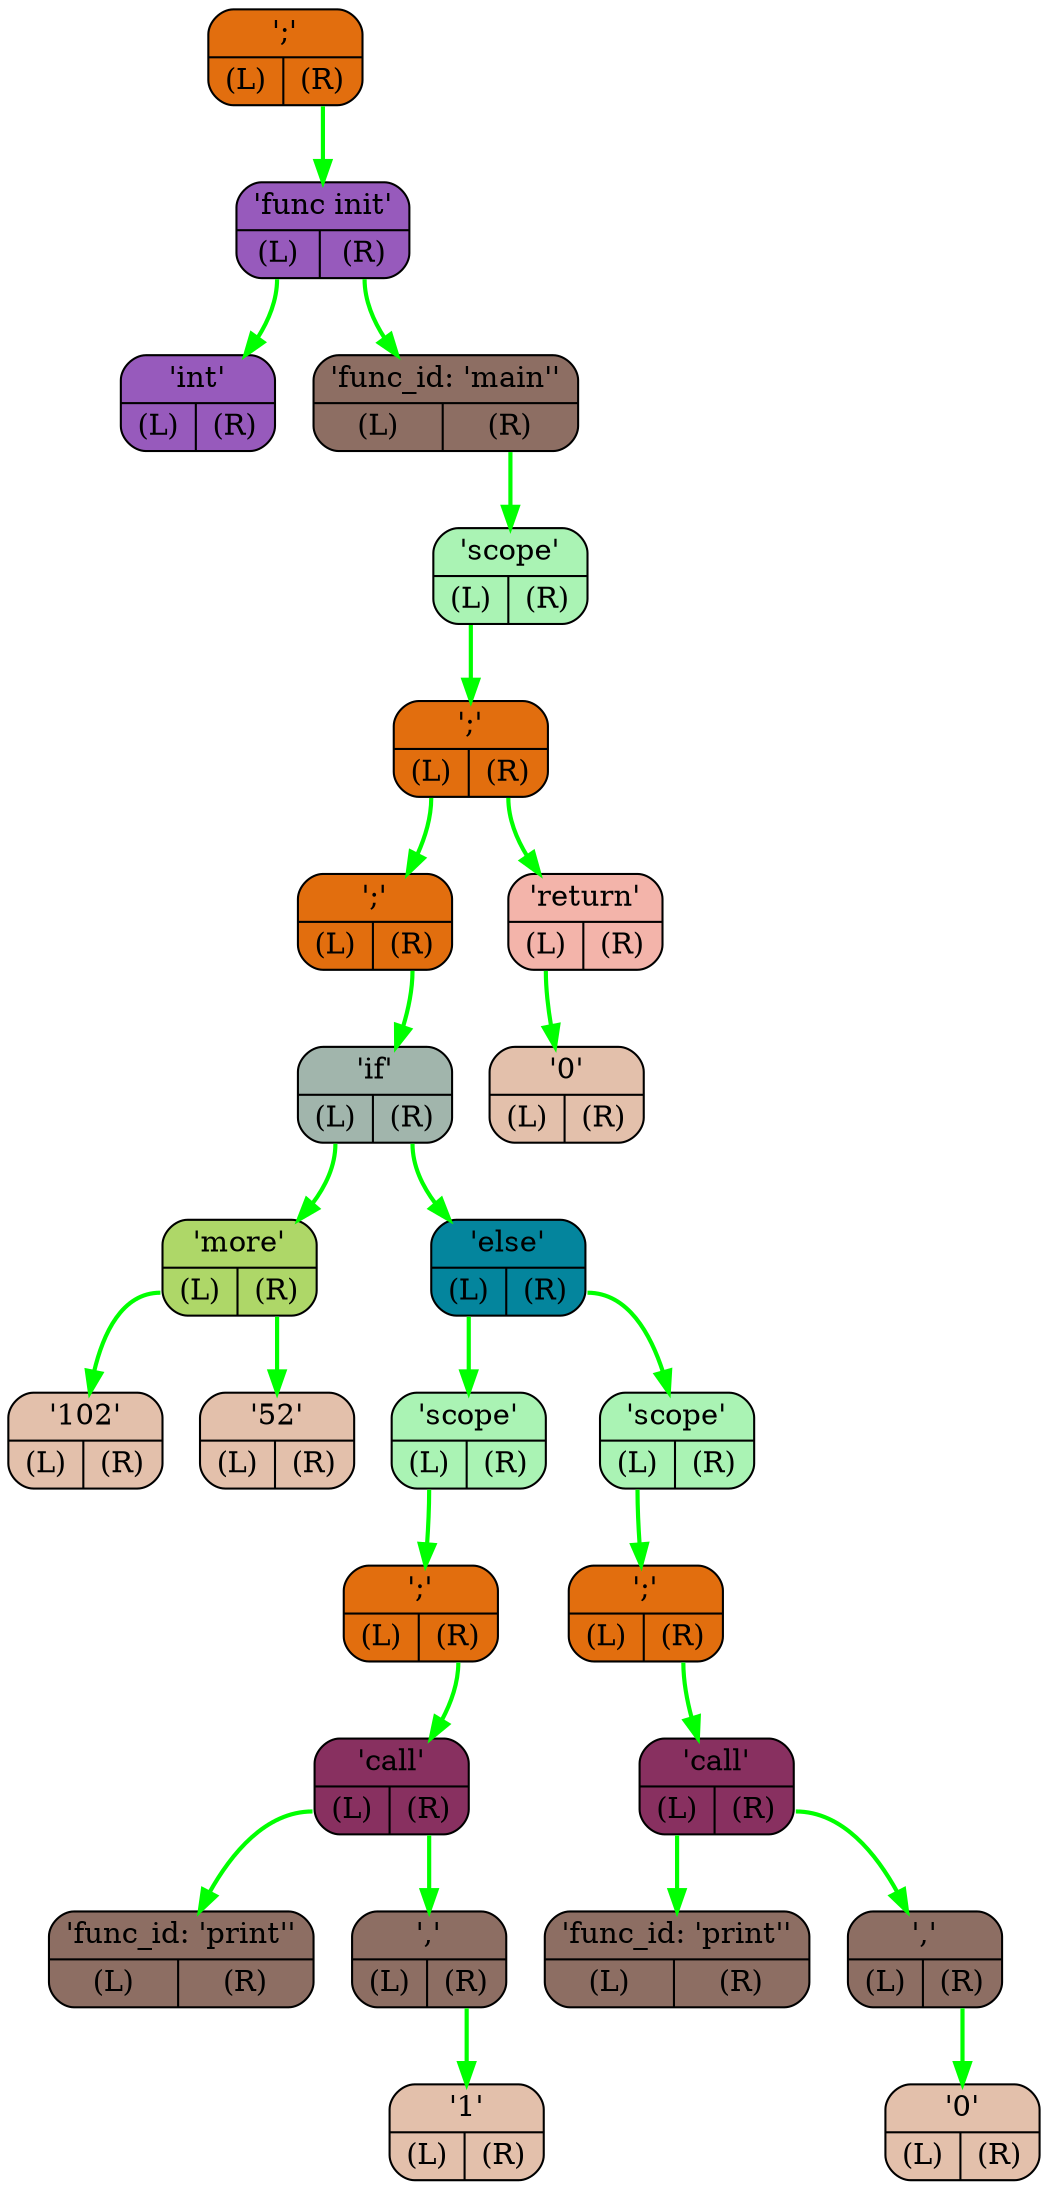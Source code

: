 digraph G{
    rankdir=TB;
    NODE0x7ffe70d49f98[shape="Mrecord",color="black",fillcolor="#e26e0e",style="filled",label="{';' | {<L> (L) | <R> (R)}}"]
    NODE0x7ffe70d49fc0[shape="Mrecord",color="black",fillcolor="#975abc",style="filled",label="{'func init' | {<L> (L) | <R> (R)}}"]
    NODE0x7ffe70d49fe8[shape="Mrecord",color="black",fillcolor="#975abc",style="filled",label="{'int' | {<L> (L) | <R> (R)}}"]
    NODE0x7ffe70d4a010[shape="Mrecord",color="black",fillcolor="#8d6e63",style="filled",label="{'func_id: 'main'' | {<L> (L) | <R> (R)}}"]
    NODE0x7ffe70d4a038[shape="Mrecord",color="black",fillcolor="#aaf3b4",style="filled",label="{'scope' | {<L> (L) | <R> (R)}}"]
    NODE0x7ffe70d4a060[shape="Mrecord",color="black",fillcolor="#e26e0e",style="filled",label="{';' | {<L> (L) | <R> (R)}}"]
    NODE0x7ffe70d4a088[shape="Mrecord",color="black",fillcolor="#e26e0e",style="filled",label="{';' | {<L> (L) | <R> (R)}}"]
    NODE0x7ffe70d4a0b0[shape="Mrecord",color="black",fillcolor="#a1b5ac",style="filled",label="{'if' | {<L> (L) | <R> (R)}}"]
    NODE0x7ffe70d4a0d8[shape="Mrecord",color="black",fillcolor="#aed768",style="filled",label="{'more' | {<L> (L) | <R> (R)}}"]
    NODE0x7ffe70d4a100[shape="Mrecord",color="black",fillcolor="#e3c0ab",style="filled",label="{'102' | {<L> (L) | <R> (R)}}"]
    NODE0x7ffe70d4a128[shape="Mrecord",color="black",fillcolor="#e3c0ab",style="filled",label="{'52' | {<L> (L) | <R> (R)}}"]
    NODE0x7ffe70d4a150[shape="Mrecord",color="black",fillcolor="#04859D",style="filled",label="{'else' | {<L> (L) | <R> (R)}}"]
    NODE0x7ffe70d4a178[shape="Mrecord",color="black",fillcolor="#aaf3b4",style="filled",label="{'scope' | {<L> (L) | <R> (R)}}"]
    NODE0x7ffe70d4a1a0[shape="Mrecord",color="black",fillcolor="#e26e0e",style="filled",label="{';' | {<L> (L) | <R> (R)}}"]
    NODE0x7ffe70d4a1c8[shape="Mrecord",color="black",fillcolor="#883060",style="filled",label="{'call' | {<L> (L) | <R> (R)}}"]
    NODE0x7ffe70d4a1f0[shape="Mrecord",color="black",fillcolor="#8d6e63",style="filled",label="{'func_id: 'print'' | {<L> (L) | <R> (R)}}"]
    NODE0x7ffe70d4a218[shape="Mrecord",color="black",fillcolor="#8d6e63",style="filled",label="{',' | {<L> (L) | <R> (R)}}"]
    NODE0x7ffe70d4a240[shape="Mrecord",color="black",fillcolor="#e3c0ab",style="filled",label="{'1' | {<L> (L) | <R> (R)}}"]
    NODE0x7ffe70d4a268[shape="Mrecord",color="black",fillcolor="#aaf3b4",style="filled",label="{'scope' | {<L> (L) | <R> (R)}}"]
    NODE0x7ffe70d4a290[shape="Mrecord",color="black",fillcolor="#e26e0e",style="filled",label="{';' | {<L> (L) | <R> (R)}}"]
    NODE0x7ffe70d4a2b8[shape="Mrecord",color="black",fillcolor="#883060",style="filled",label="{'call' | {<L> (L) | <R> (R)}}"]
    NODE0x7ffe70d4a2e0[shape="Mrecord",color="black",fillcolor="#8d6e63",style="filled",label="{'func_id: 'print'' | {<L> (L) | <R> (R)}}"]
    NODE0x7ffe70d4a308[shape="Mrecord",color="black",fillcolor="#8d6e63",style="filled",label="{',' | {<L> (L) | <R> (R)}}"]
    NODE0x7ffe70d4a330[shape="Mrecord",color="black",fillcolor="#e3c0ab",style="filled",label="{'0' | {<L> (L) | <R> (R)}}"]
    NODE0x7ffe70d4a358[shape="Mrecord",color="black",fillcolor="#f3b4aa",style="filled",label="{'return' | {<L> (L) | <R> (R)}}"]
    NODE0x7ffe70d4a380[shape="Mrecord",color="black",fillcolor="#e3c0ab",style="filled",label="{'0' | {<L> (L) | <R> (R)}}"]
    NODE0x7ffe70d4a0d8:L-> NODE0x7ffe70d4a100 [color="#00FF00",penwidth=2,label=""]
    NODE0x7ffe70d4a0d8:R-> NODE0x7ffe70d4a128 [color="#00FF00",penwidth=2,label=""]
    NODE0x7ffe70d4a218:R-> NODE0x7ffe70d4a240 [color="#00FF00",penwidth=2,label=""]
    NODE0x7ffe70d4a1c8:L-> NODE0x7ffe70d4a1f0 [color="#00FF00",penwidth=2,label=""]
    NODE0x7ffe70d4a1c8:R-> NODE0x7ffe70d4a218 [color="#00FF00",penwidth=2,label=""]
    NODE0x7ffe70d4a1a0:R-> NODE0x7ffe70d4a1c8 [color="#00FF00",penwidth=2,label=""]
    NODE0x7ffe70d4a178:L-> NODE0x7ffe70d4a1a0 [color="#00FF00",penwidth=2,label=""]
    NODE0x7ffe70d4a308:R-> NODE0x7ffe70d4a330 [color="#00FF00",penwidth=2,label=""]
    NODE0x7ffe70d4a2b8:L-> NODE0x7ffe70d4a2e0 [color="#00FF00",penwidth=2,label=""]
    NODE0x7ffe70d4a2b8:R-> NODE0x7ffe70d4a308 [color="#00FF00",penwidth=2,label=""]
    NODE0x7ffe70d4a290:R-> NODE0x7ffe70d4a2b8 [color="#00FF00",penwidth=2,label=""]
    NODE0x7ffe70d4a268:L-> NODE0x7ffe70d4a290 [color="#00FF00",penwidth=2,label=""]
    NODE0x7ffe70d4a150:L-> NODE0x7ffe70d4a178 [color="#00FF00",penwidth=2,label=""]
    NODE0x7ffe70d4a150:R-> NODE0x7ffe70d4a268 [color="#00FF00",penwidth=2,label=""]
    NODE0x7ffe70d4a0b0:L-> NODE0x7ffe70d4a0d8 [color="#00FF00",penwidth=2,label=""]
    NODE0x7ffe70d4a0b0:R-> NODE0x7ffe70d4a150 [color="#00FF00",penwidth=2,label=""]
    NODE0x7ffe70d4a088:R-> NODE0x7ffe70d4a0b0 [color="#00FF00",penwidth=2,label=""]
    NODE0x7ffe70d4a358:L-> NODE0x7ffe70d4a380 [color="#00FF00",penwidth=2,label=""]
    NODE0x7ffe70d4a060:L-> NODE0x7ffe70d4a088 [color="#00FF00",penwidth=2,label=""]
    NODE0x7ffe70d4a060:R-> NODE0x7ffe70d4a358 [color="#00FF00",penwidth=2,label=""]
    NODE0x7ffe70d4a038:L-> NODE0x7ffe70d4a060 [color="#00FF00",penwidth=2,label=""]
    NODE0x7ffe70d4a010:R-> NODE0x7ffe70d4a038 [color="#00FF00",penwidth=2,label=""]
    NODE0x7ffe70d49fc0:L-> NODE0x7ffe70d49fe8 [color="#00FF00",penwidth=2,label=""]
    NODE0x7ffe70d49fc0:R-> NODE0x7ffe70d4a010 [color="#00FF00",penwidth=2,label=""]
    NODE0x7ffe70d49f98:R-> NODE0x7ffe70d49fc0 [color="#00FF00",penwidth=2,label=""]
}